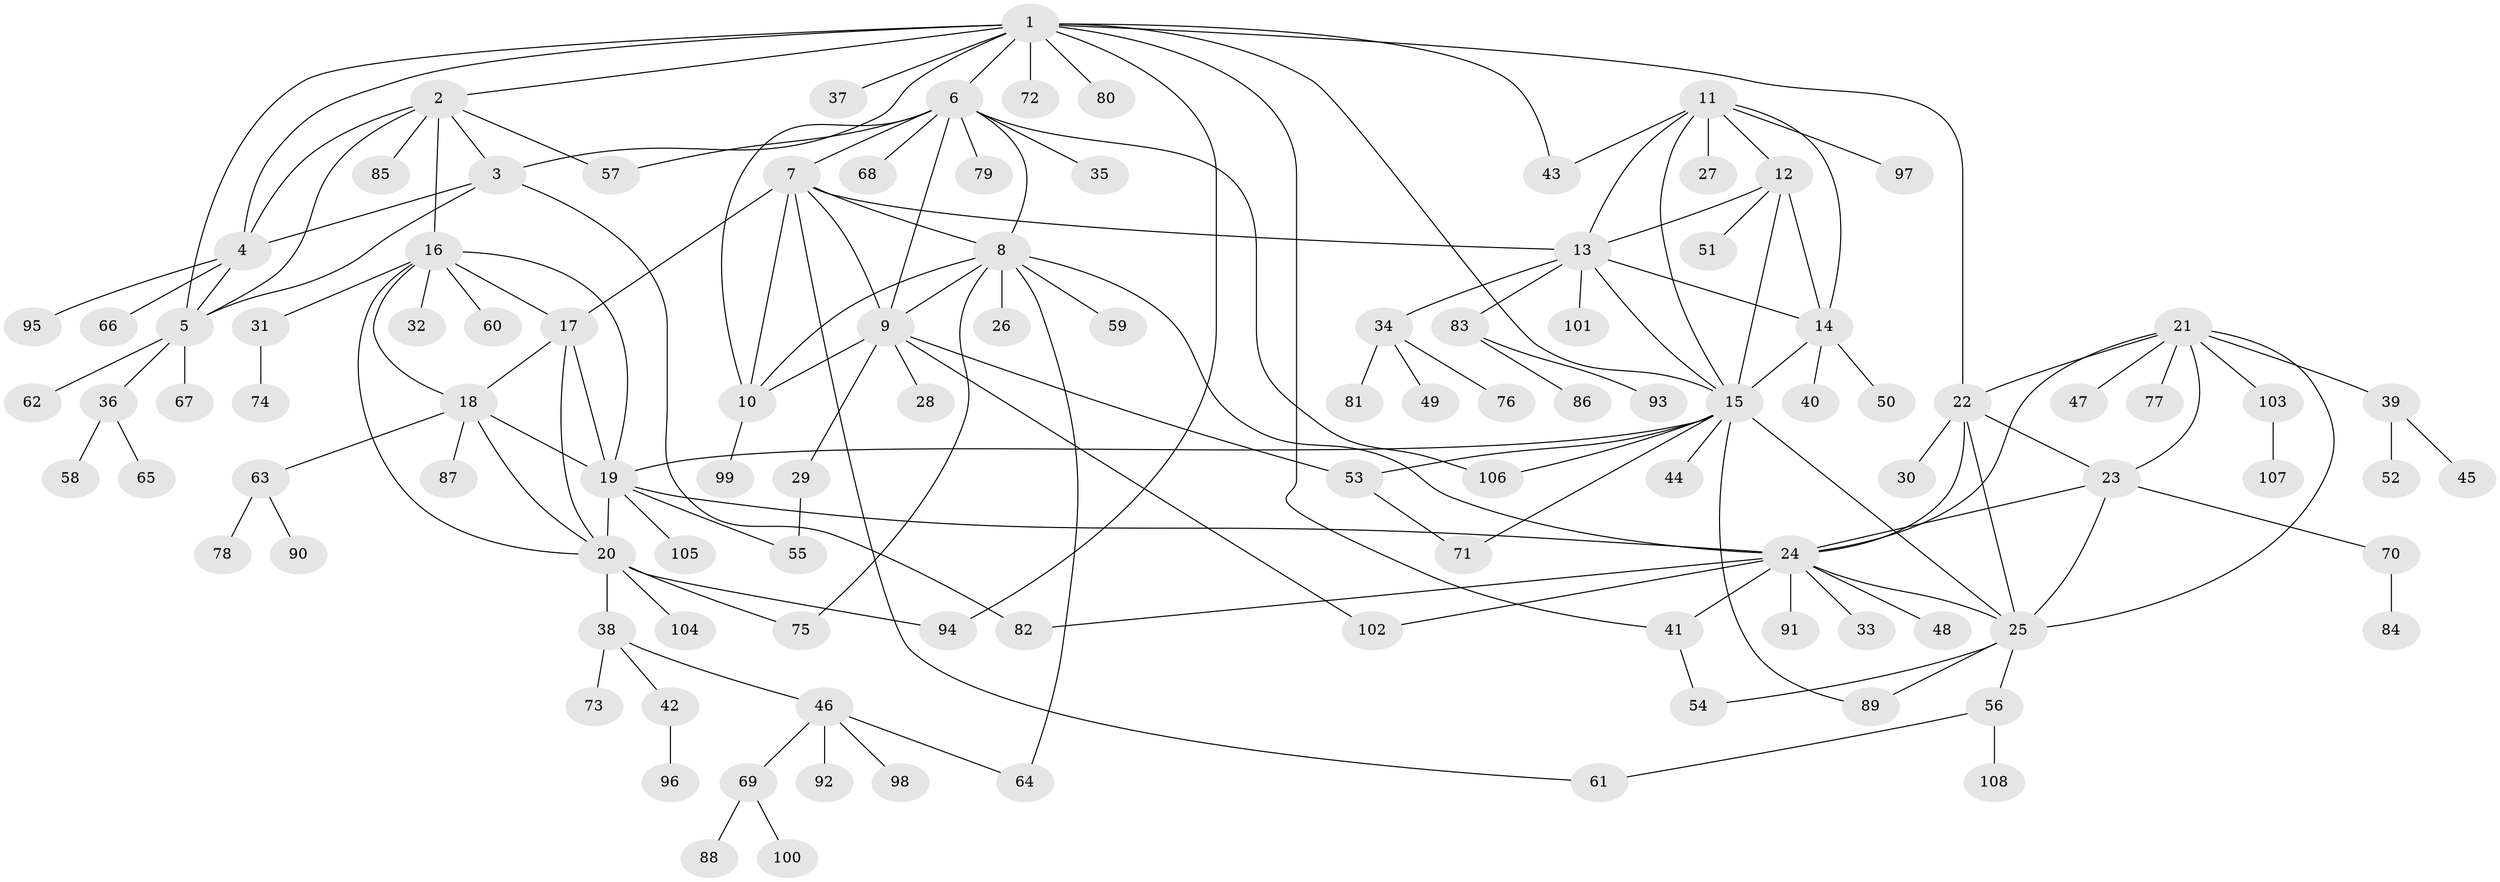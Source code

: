 // coarse degree distribution, {15: 0.01282051282051282, 5: 0.02564102564102564, 4: 0.05128205128205128, 9: 0.01282051282051282, 6: 0.0641025641025641, 17: 0.01282051282051282, 8: 0.038461538461538464, 11: 0.01282051282051282, 7: 0.01282051282051282, 1: 0.5256410256410257, 2: 0.1794871794871795, 3: 0.05128205128205128}
// Generated by graph-tools (version 1.1) at 2025/24/03/03/25 07:24:16]
// undirected, 108 vertices, 158 edges
graph export_dot {
graph [start="1"]
  node [color=gray90,style=filled];
  1;
  2;
  3;
  4;
  5;
  6;
  7;
  8;
  9;
  10;
  11;
  12;
  13;
  14;
  15;
  16;
  17;
  18;
  19;
  20;
  21;
  22;
  23;
  24;
  25;
  26;
  27;
  28;
  29;
  30;
  31;
  32;
  33;
  34;
  35;
  36;
  37;
  38;
  39;
  40;
  41;
  42;
  43;
  44;
  45;
  46;
  47;
  48;
  49;
  50;
  51;
  52;
  53;
  54;
  55;
  56;
  57;
  58;
  59;
  60;
  61;
  62;
  63;
  64;
  65;
  66;
  67;
  68;
  69;
  70;
  71;
  72;
  73;
  74;
  75;
  76;
  77;
  78;
  79;
  80;
  81;
  82;
  83;
  84;
  85;
  86;
  87;
  88;
  89;
  90;
  91;
  92;
  93;
  94;
  95;
  96;
  97;
  98;
  99;
  100;
  101;
  102;
  103;
  104;
  105;
  106;
  107;
  108;
  1 -- 2;
  1 -- 3;
  1 -- 4;
  1 -- 5;
  1 -- 6;
  1 -- 15;
  1 -- 22;
  1 -- 37;
  1 -- 41;
  1 -- 43;
  1 -- 72;
  1 -- 80;
  1 -- 94;
  2 -- 3;
  2 -- 4;
  2 -- 5;
  2 -- 16;
  2 -- 57;
  2 -- 85;
  3 -- 4;
  3 -- 5;
  3 -- 82;
  4 -- 5;
  4 -- 66;
  4 -- 95;
  5 -- 36;
  5 -- 62;
  5 -- 67;
  6 -- 7;
  6 -- 8;
  6 -- 9;
  6 -- 10;
  6 -- 35;
  6 -- 57;
  6 -- 68;
  6 -- 79;
  6 -- 106;
  7 -- 8;
  7 -- 9;
  7 -- 10;
  7 -- 13;
  7 -- 17;
  7 -- 61;
  8 -- 9;
  8 -- 10;
  8 -- 24;
  8 -- 26;
  8 -- 59;
  8 -- 64;
  8 -- 75;
  9 -- 10;
  9 -- 28;
  9 -- 29;
  9 -- 53;
  9 -- 102;
  10 -- 99;
  11 -- 12;
  11 -- 13;
  11 -- 14;
  11 -- 15;
  11 -- 27;
  11 -- 43;
  11 -- 97;
  12 -- 13;
  12 -- 14;
  12 -- 15;
  12 -- 51;
  13 -- 14;
  13 -- 15;
  13 -- 34;
  13 -- 83;
  13 -- 101;
  14 -- 15;
  14 -- 40;
  14 -- 50;
  15 -- 19;
  15 -- 25;
  15 -- 44;
  15 -- 53;
  15 -- 71;
  15 -- 89;
  15 -- 106;
  16 -- 17;
  16 -- 18;
  16 -- 19;
  16 -- 20;
  16 -- 31;
  16 -- 32;
  16 -- 60;
  17 -- 18;
  17 -- 19;
  17 -- 20;
  18 -- 19;
  18 -- 20;
  18 -- 63;
  18 -- 87;
  19 -- 20;
  19 -- 24;
  19 -- 55;
  19 -- 105;
  20 -- 38;
  20 -- 75;
  20 -- 94;
  20 -- 104;
  21 -- 22;
  21 -- 23;
  21 -- 24;
  21 -- 25;
  21 -- 39;
  21 -- 47;
  21 -- 77;
  21 -- 103;
  22 -- 23;
  22 -- 24;
  22 -- 25;
  22 -- 30;
  23 -- 24;
  23 -- 25;
  23 -- 70;
  24 -- 25;
  24 -- 33;
  24 -- 41;
  24 -- 48;
  24 -- 82;
  24 -- 91;
  24 -- 102;
  25 -- 54;
  25 -- 56;
  25 -- 89;
  29 -- 55;
  31 -- 74;
  34 -- 49;
  34 -- 76;
  34 -- 81;
  36 -- 58;
  36 -- 65;
  38 -- 42;
  38 -- 46;
  38 -- 73;
  39 -- 45;
  39 -- 52;
  41 -- 54;
  42 -- 96;
  46 -- 64;
  46 -- 69;
  46 -- 92;
  46 -- 98;
  53 -- 71;
  56 -- 61;
  56 -- 108;
  63 -- 78;
  63 -- 90;
  69 -- 88;
  69 -- 100;
  70 -- 84;
  83 -- 86;
  83 -- 93;
  103 -- 107;
}
